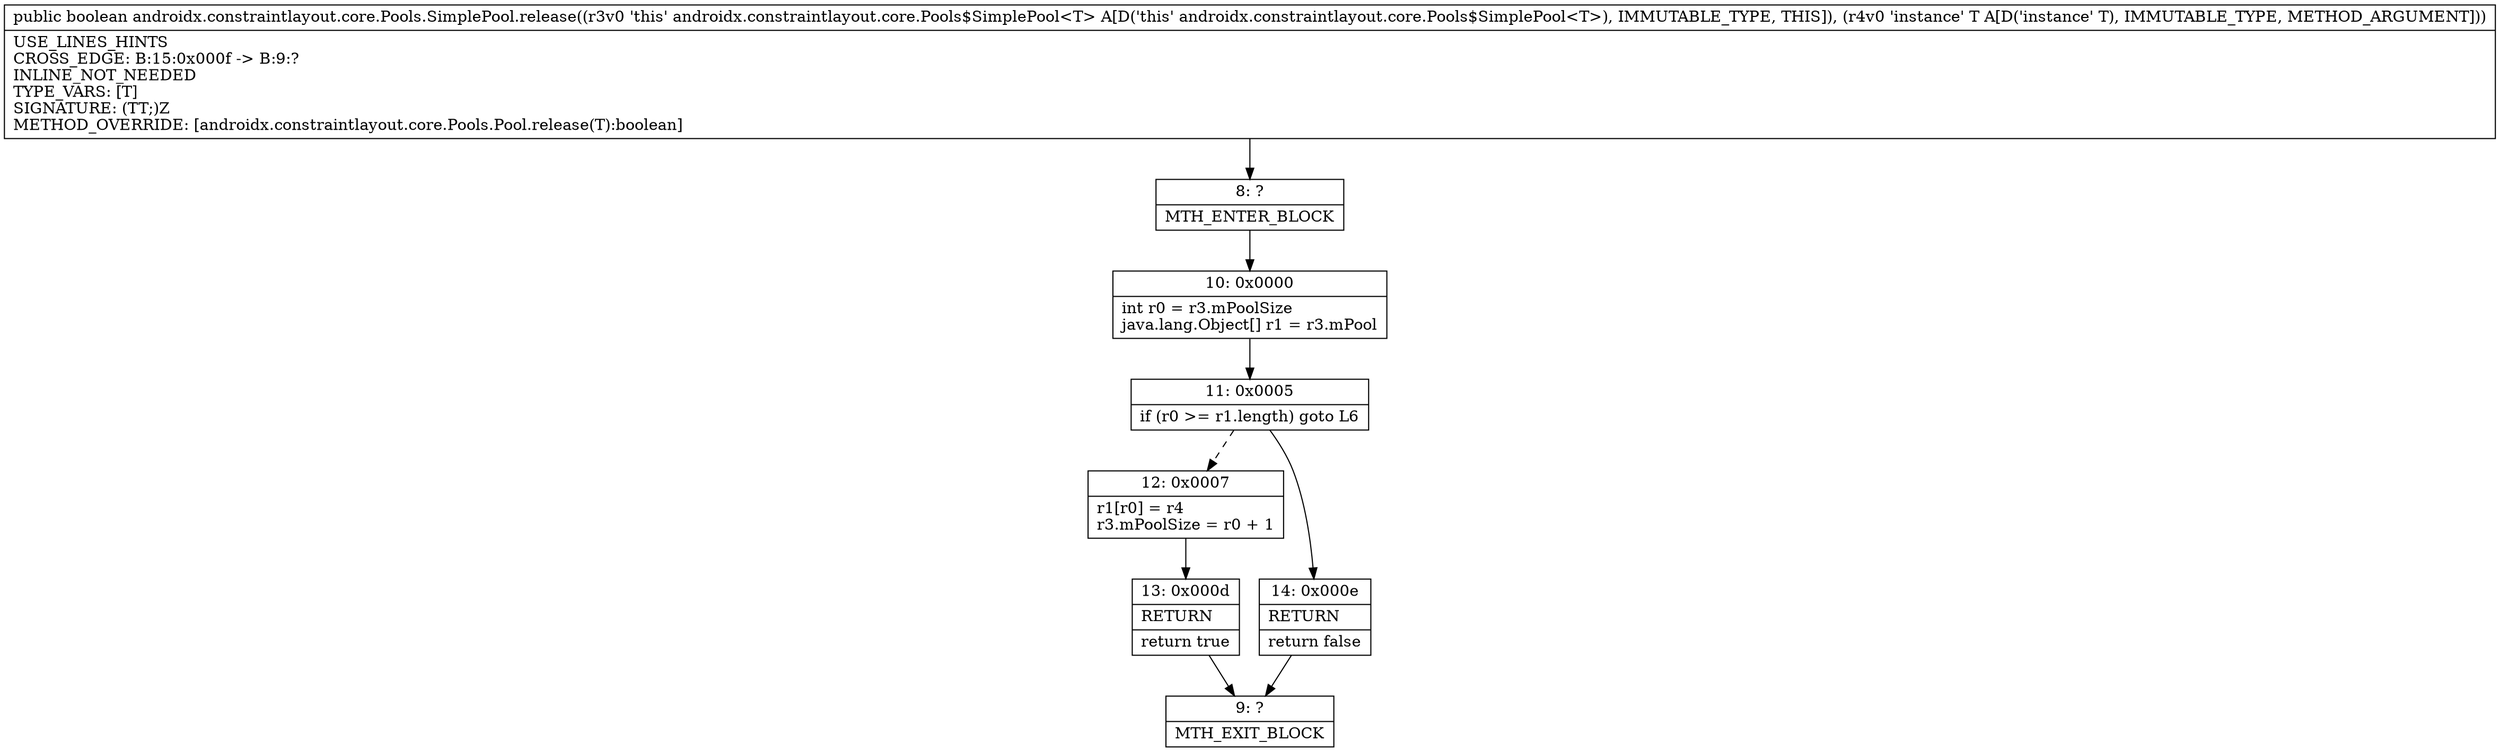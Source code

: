 digraph "CFG forandroidx.constraintlayout.core.Pools.SimplePool.release(Ljava\/lang\/Object;)Z" {
Node_8 [shape=record,label="{8\:\ ?|MTH_ENTER_BLOCK\l}"];
Node_10 [shape=record,label="{10\:\ 0x0000|int r0 = r3.mPoolSize\ljava.lang.Object[] r1 = r3.mPool\l}"];
Node_11 [shape=record,label="{11\:\ 0x0005|if (r0 \>= r1.length) goto L6\l}"];
Node_12 [shape=record,label="{12\:\ 0x0007|r1[r0] = r4\lr3.mPoolSize = r0 + 1\l}"];
Node_13 [shape=record,label="{13\:\ 0x000d|RETURN\l|return true\l}"];
Node_9 [shape=record,label="{9\:\ ?|MTH_EXIT_BLOCK\l}"];
Node_14 [shape=record,label="{14\:\ 0x000e|RETURN\l|return false\l}"];
MethodNode[shape=record,label="{public boolean androidx.constraintlayout.core.Pools.SimplePool.release((r3v0 'this' androidx.constraintlayout.core.Pools$SimplePool\<T\> A[D('this' androidx.constraintlayout.core.Pools$SimplePool\<T\>), IMMUTABLE_TYPE, THIS]), (r4v0 'instance' T A[D('instance' T), IMMUTABLE_TYPE, METHOD_ARGUMENT]))  | USE_LINES_HINTS\lCROSS_EDGE: B:15:0x000f \-\> B:9:?\lINLINE_NOT_NEEDED\lTYPE_VARS: [T]\lSIGNATURE: (TT;)Z\lMETHOD_OVERRIDE: [androidx.constraintlayout.core.Pools.Pool.release(T):boolean]\l}"];
MethodNode -> Node_8;Node_8 -> Node_10;
Node_10 -> Node_11;
Node_11 -> Node_12[style=dashed];
Node_11 -> Node_14;
Node_12 -> Node_13;
Node_13 -> Node_9;
Node_14 -> Node_9;
}

